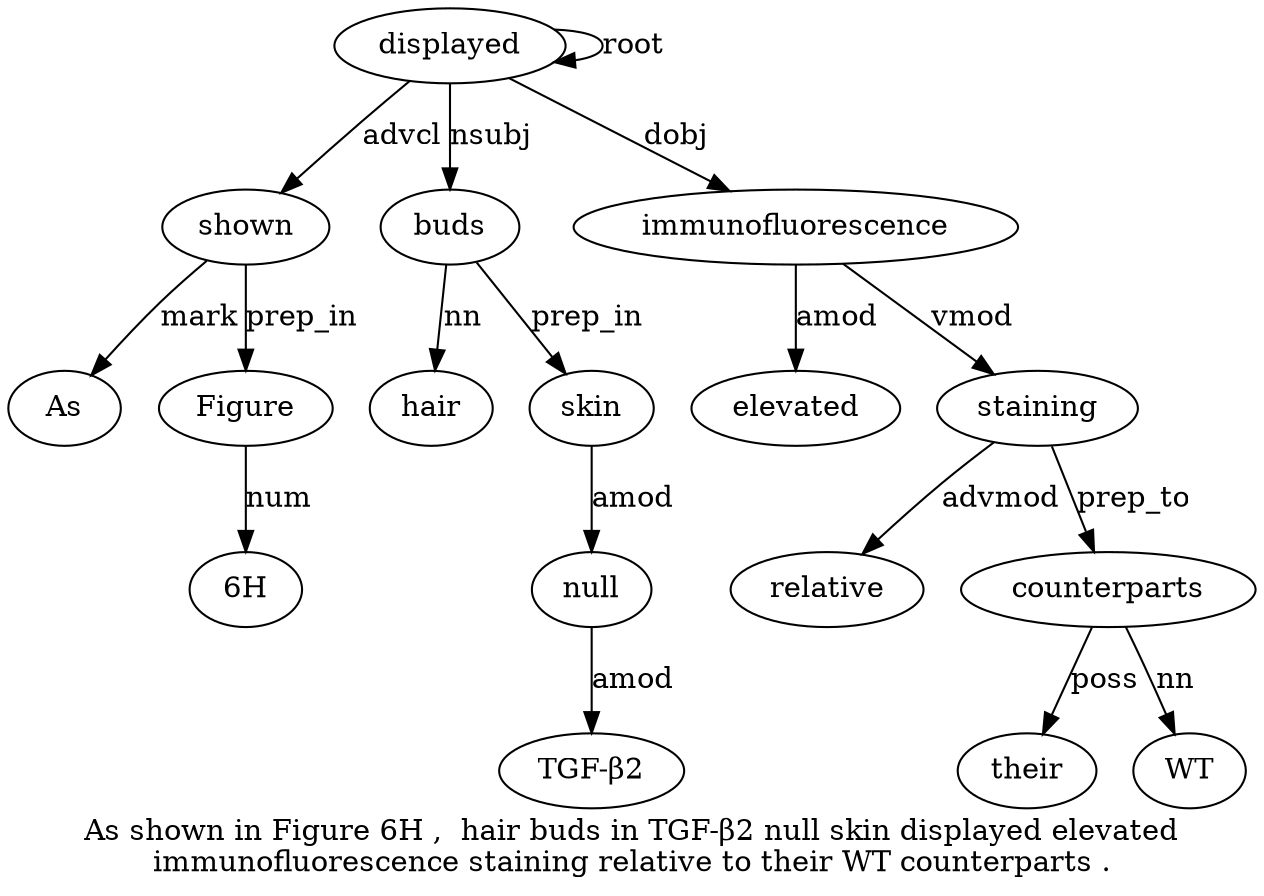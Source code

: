 digraph "As shown in Figure 6H ,  hair buds in TGF-β2 null skin displayed elevated immunofluorescence staining relative to their WT counterparts ." {
label="As shown in Figure 6H ,  hair buds in TGF-β2 null skin displayed elevated
immunofluorescence staining relative to their WT counterparts .";
shown2 [style=filled, fillcolor=white, label=shown];
As1 [style=filled, fillcolor=white, label=As];
shown2 -> As1  [label=mark];
displayed13 [style=filled, fillcolor=white, label=displayed];
displayed13 -> shown2  [label=advcl];
Figure4 [style=filled, fillcolor=white, label=Figure];
shown2 -> Figure4  [label=prep_in];
"6H5" [style=filled, fillcolor=white, label="6H"];
Figure4 -> "6H5"  [label=num];
buds8 [style=filled, fillcolor=white, label=buds];
hair7 [style=filled, fillcolor=white, label=hair];
buds8 -> hair7  [label=nn];
displayed13 -> buds8  [label=nsubj];
null11 [style=filled, fillcolor=white, label=null];
"TGF-β210" [style=filled, fillcolor=white, label="TGF-β2"];
null11 -> "TGF-β210"  [label=amod];
skin12 [style=filled, fillcolor=white, label=skin];
skin12 -> null11  [label=amod];
buds8 -> skin12  [label=prep_in];
displayed13 -> displayed13  [label=root];
immunofluorescence15 [style=filled, fillcolor=white, label=immunofluorescence];
elevated14 [style=filled, fillcolor=white, label=elevated];
immunofluorescence15 -> elevated14  [label=amod];
displayed13 -> immunofluorescence15  [label=dobj];
staining16 [style=filled, fillcolor=white, label=staining];
immunofluorescence15 -> staining16  [label=vmod];
relative17 [style=filled, fillcolor=white, label=relative];
staining16 -> relative17  [label=advmod];
counterparts21 [style=filled, fillcolor=white, label=counterparts];
their19 [style=filled, fillcolor=white, label=their];
counterparts21 -> their19  [label=poss];
WT20 [style=filled, fillcolor=white, label=WT];
counterparts21 -> WT20  [label=nn];
staining16 -> counterparts21  [label=prep_to];
}
